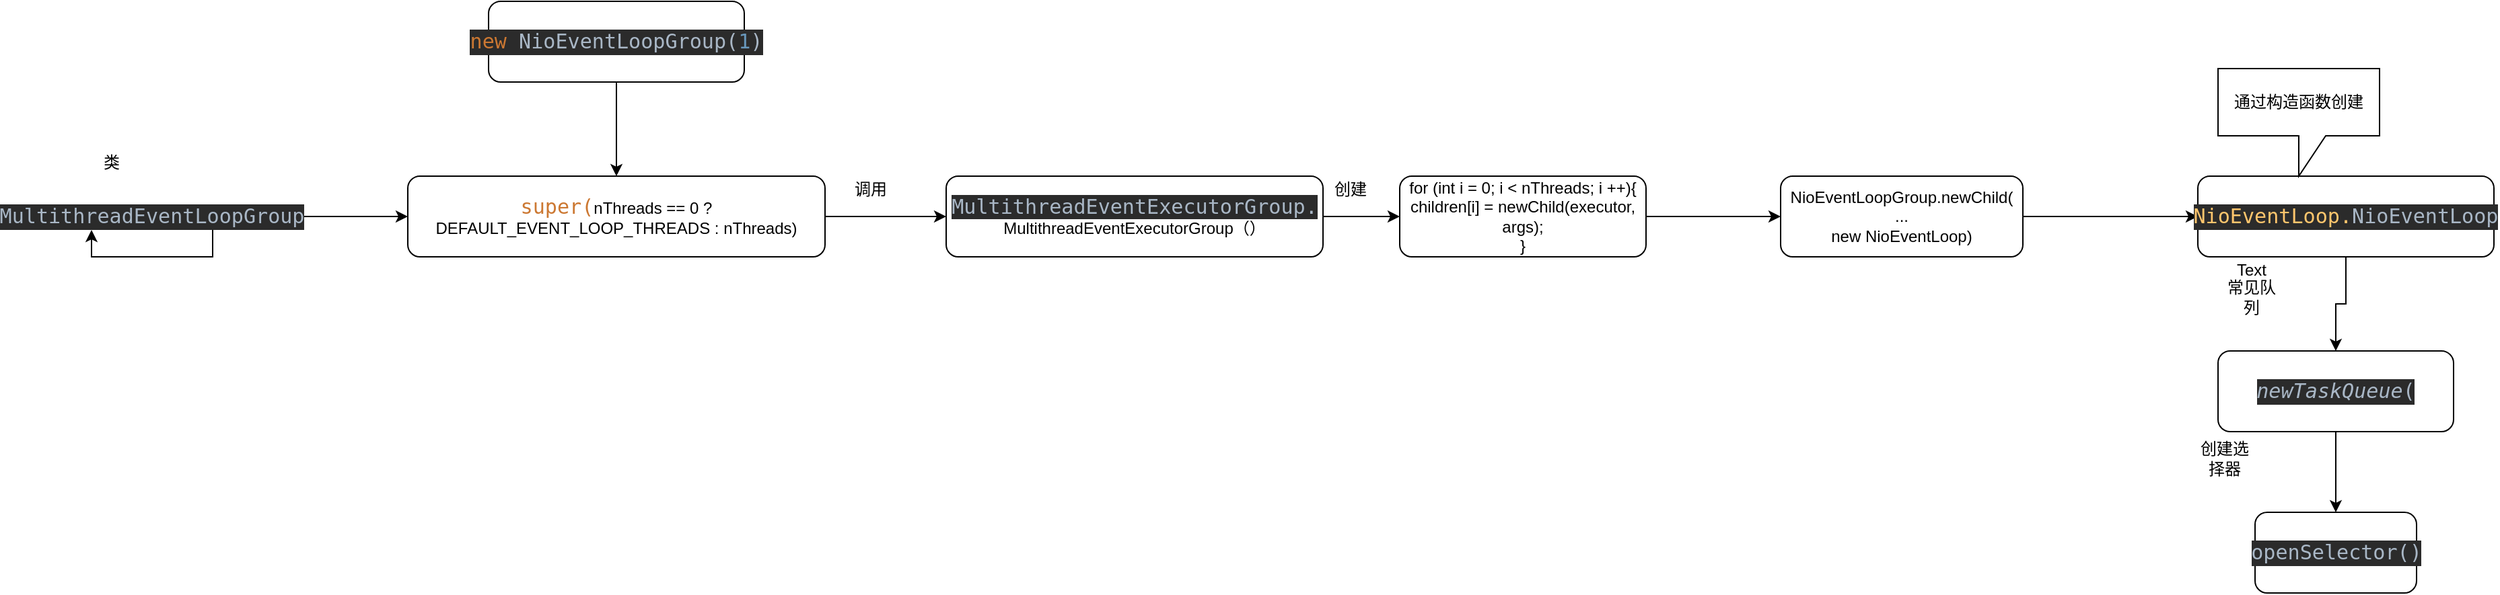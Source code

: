 <mxfile version="14.8.6" type="github">
  <diagram id="sQ2_xOrIo2J5PskeF1wW" name="Page-1">
    <mxGraphModel dx="1865" dy="556" grid="1" gridSize="10" guides="1" tooltips="1" connect="1" arrows="1" fold="1" page="1" pageScale="1" pageWidth="827" pageHeight="1169" math="0" shadow="0">
      <root>
        <mxCell id="0" />
        <mxCell id="1" parent="0" />
        <mxCell id="YsIxtehuJK2VJVfdKalm-3" style="edgeStyle=orthogonalEdgeStyle;rounded=0;orthogonalLoop=1;jettySize=auto;html=1;" edge="1" parent="1" source="YsIxtehuJK2VJVfdKalm-1" target="YsIxtehuJK2VJVfdKalm-2">
          <mxGeometry relative="1" as="geometry" />
        </mxCell>
        <mxCell id="YsIxtehuJK2VJVfdKalm-1" value="&lt;pre style=&quot;background-color: #2b2b2b ; color: #a9b7c6 ; font-family: &amp;#34;jetbrains mono&amp;#34; , monospace ; font-size: 11.3pt&quot;&gt;&lt;span style=&quot;color: #cc7832&quot;&gt;new &lt;/span&gt;NioEventLoopGroup(&lt;span style=&quot;color: #6897bb&quot;&gt;1&lt;/span&gt;)&lt;/pre&gt;" style="rounded=1;whiteSpace=wrap;html=1;" vertex="1" parent="1">
          <mxGeometry x="150" y="150" width="190" height="60" as="geometry" />
        </mxCell>
        <mxCell id="YsIxtehuJK2VJVfdKalm-9" style="edgeStyle=orthogonalEdgeStyle;rounded=0;orthogonalLoop=1;jettySize=auto;html=1;entryX=0;entryY=0.5;entryDx=0;entryDy=0;" edge="1" parent="1" source="YsIxtehuJK2VJVfdKalm-2" target="YsIxtehuJK2VJVfdKalm-8">
          <mxGeometry relative="1" as="geometry" />
        </mxCell>
        <mxCell id="YsIxtehuJK2VJVfdKalm-2" value="&lt;font color=&quot;#cc7832&quot; face=&quot;jetbrains mono, monospace&quot;&gt;&lt;span style=&quot;font-size: 15.067px&quot;&gt;super(&lt;/span&gt;&lt;/font&gt;nThreads == 0 ? DEFAULT_EVENT_LOOP_THREADS : nThreads)" style="rounded=1;whiteSpace=wrap;html=1;" vertex="1" parent="1">
          <mxGeometry x="90" y="280" width="310" height="60" as="geometry" />
        </mxCell>
        <mxCell id="YsIxtehuJK2VJVfdKalm-6" style="edgeStyle=orthogonalEdgeStyle;rounded=0;orthogonalLoop=1;jettySize=auto;html=1;entryX=0;entryY=0.5;entryDx=0;entryDy=0;" edge="1" parent="1" source="YsIxtehuJK2VJVfdKalm-4" target="YsIxtehuJK2VJVfdKalm-2">
          <mxGeometry relative="1" as="geometry" />
        </mxCell>
        <mxCell id="YsIxtehuJK2VJVfdKalm-4" value="&lt;pre style=&quot;background-color: #2b2b2b ; color: #a9b7c6 ; font-family: &amp;#34;jetbrains mono&amp;#34; , monospace ; font-size: 11.3pt&quot;&gt;MultithreadEventLoopGroup&lt;/pre&gt;" style="text;html=1;strokeColor=none;fillColor=none;align=center;verticalAlign=middle;whiteSpace=wrap;rounded=0;" vertex="1" parent="1">
          <mxGeometry x="-190" y="300" width="180" height="20" as="geometry" />
        </mxCell>
        <mxCell id="YsIxtehuJK2VJVfdKalm-5" value="类" style="text;html=1;strokeColor=none;fillColor=none;align=center;verticalAlign=middle;whiteSpace=wrap;rounded=0;" vertex="1" parent="1">
          <mxGeometry x="-150" y="260" width="40" height="20" as="geometry" />
        </mxCell>
        <mxCell id="YsIxtehuJK2VJVfdKalm-7" style="edgeStyle=orthogonalEdgeStyle;rounded=0;orthogonalLoop=1;jettySize=auto;html=1;exitX=0.75;exitY=1;exitDx=0;exitDy=0;entryX=0.25;entryY=1;entryDx=0;entryDy=0;" edge="1" parent="1" source="YsIxtehuJK2VJVfdKalm-4" target="YsIxtehuJK2VJVfdKalm-4">
          <mxGeometry relative="1" as="geometry" />
        </mxCell>
        <mxCell id="YsIxtehuJK2VJVfdKalm-12" value="" style="edgeStyle=orthogonalEdgeStyle;rounded=0;orthogonalLoop=1;jettySize=auto;html=1;" edge="1" parent="1" source="YsIxtehuJK2VJVfdKalm-8" target="YsIxtehuJK2VJVfdKalm-11">
          <mxGeometry relative="1" as="geometry" />
        </mxCell>
        <mxCell id="YsIxtehuJK2VJVfdKalm-8" value="&lt;span style=&quot;background-color: rgb(43 , 43 , 43) ; color: rgb(169 , 183 , 198) ; font-family: &amp;#34;jetbrains mono&amp;#34; , monospace ; font-size: 11.3pt&quot;&gt;MultithreadEventExecutorGroup.&lt;br&gt;&lt;/span&gt;MultithreadEventExecutorGroup（）" style="rounded=1;whiteSpace=wrap;html=1;" vertex="1" parent="1">
          <mxGeometry x="490" y="280" width="280" height="60" as="geometry" />
        </mxCell>
        <mxCell id="YsIxtehuJK2VJVfdKalm-10" value="调用" style="text;html=1;strokeColor=none;fillColor=none;align=center;verticalAlign=middle;whiteSpace=wrap;rounded=0;" vertex="1" parent="1">
          <mxGeometry x="414" y="280" width="40" height="20" as="geometry" />
        </mxCell>
        <mxCell id="YsIxtehuJK2VJVfdKalm-15" style="edgeStyle=orthogonalEdgeStyle;rounded=0;orthogonalLoop=1;jettySize=auto;html=1;entryX=0;entryY=0.5;entryDx=0;entryDy=0;" edge="1" parent="1" source="YsIxtehuJK2VJVfdKalm-11" target="YsIxtehuJK2VJVfdKalm-14">
          <mxGeometry relative="1" as="geometry" />
        </mxCell>
        <mxCell id="YsIxtehuJK2VJVfdKalm-11" value="for (int i = 0; i &amp;lt; nThreads; i ++){&lt;br&gt;children[i] = newChild(executor, args);&lt;br&gt;}" style="rounded=1;whiteSpace=wrap;html=1;" vertex="1" parent="1">
          <mxGeometry x="827" y="280" width="183" height="60" as="geometry" />
        </mxCell>
        <mxCell id="YsIxtehuJK2VJVfdKalm-13" value="创建" style="text;html=1;align=center;verticalAlign=middle;resizable=0;points=[];autosize=1;strokeColor=none;" vertex="1" parent="1">
          <mxGeometry x="770" y="280" width="40" height="20" as="geometry" />
        </mxCell>
        <mxCell id="YsIxtehuJK2VJVfdKalm-17" style="edgeStyle=orthogonalEdgeStyle;rounded=0;orthogonalLoop=1;jettySize=auto;html=1;entryX=0;entryY=0.5;entryDx=0;entryDy=0;" edge="1" parent="1" source="YsIxtehuJK2VJVfdKalm-14" target="YsIxtehuJK2VJVfdKalm-16">
          <mxGeometry relative="1" as="geometry" />
        </mxCell>
        <mxCell id="YsIxtehuJK2VJVfdKalm-14" value="&lt;div&gt;NioEventLoopGroup.newChild(&lt;/div&gt;&lt;div&gt;...&lt;/div&gt;&lt;div&gt;new NioEventLoop)&lt;/div&gt;" style="rounded=1;whiteSpace=wrap;html=1;" vertex="1" parent="1">
          <mxGeometry x="1110" y="280" width="180" height="60" as="geometry" />
        </mxCell>
        <mxCell id="YsIxtehuJK2VJVfdKalm-18" style="edgeStyle=orthogonalEdgeStyle;rounded=0;orthogonalLoop=1;jettySize=auto;html=1;" edge="1" parent="1" source="YsIxtehuJK2VJVfdKalm-16" target="YsIxtehuJK2VJVfdKalm-19">
          <mxGeometry relative="1" as="geometry">
            <mxPoint x="1530" y="390" as="targetPoint" />
          </mxGeometry>
        </mxCell>
        <mxCell id="YsIxtehuJK2VJVfdKalm-16" value="&lt;pre style=&quot;background-color: #2b2b2b ; color: #a9b7c6 ; font-family: &amp;#34;jetbrains mono&amp;#34; , monospace ; font-size: 11.3pt&quot;&gt;&lt;span style=&quot;color: #ffc66d&quot;&gt;NioEventLoop.&lt;/span&gt;NioEventLoop&lt;/pre&gt;" style="rounded=1;whiteSpace=wrap;html=1;" vertex="1" parent="1">
          <mxGeometry x="1420" y="280" width="220" height="60" as="geometry" />
        </mxCell>
        <mxCell id="YsIxtehuJK2VJVfdKalm-24" style="edgeStyle=orthogonalEdgeStyle;rounded=0;orthogonalLoop=1;jettySize=auto;html=1;" edge="1" parent="1" source="YsIxtehuJK2VJVfdKalm-19" target="YsIxtehuJK2VJVfdKalm-21">
          <mxGeometry relative="1" as="geometry" />
        </mxCell>
        <mxCell id="YsIxtehuJK2VJVfdKalm-19" value="&lt;pre style=&quot;background-color: #2b2b2b ; color: #a9b7c6 ; font-family: &amp;#34;jetbrains mono&amp;#34; , monospace ; font-size: 11.3pt&quot;&gt;&lt;span style=&quot;font-style: italic&quot;&gt;newTaskQueue&lt;/span&gt;(&lt;/pre&gt;" style="rounded=1;whiteSpace=wrap;html=1;" vertex="1" parent="1">
          <mxGeometry x="1435" y="410" width="175" height="60" as="geometry" />
        </mxCell>
        <mxCell id="YsIxtehuJK2VJVfdKalm-21" value="&lt;pre style=&quot;background-color: #2b2b2b ; color: #a9b7c6 ; font-family: &amp;#34;jetbrains mono&amp;#34; , monospace ; font-size: 11.3pt&quot;&gt;openSelector()&lt;/pre&gt;" style="rounded=1;whiteSpace=wrap;html=1;" vertex="1" parent="1">
          <mxGeometry x="1462.5" y="530" width="120" height="60" as="geometry" />
        </mxCell>
        <mxCell id="YsIxtehuJK2VJVfdKalm-22" value="常见队列" style="text;html=1;strokeColor=none;fillColor=none;align=center;verticalAlign=middle;whiteSpace=wrap;rounded=0;" vertex="1" parent="1">
          <mxGeometry x="1440" y="360" width="40" height="20" as="geometry" />
        </mxCell>
        <mxCell id="YsIxtehuJK2VJVfdKalm-23" value="创建选择器" style="text;html=1;strokeColor=none;fillColor=none;align=center;verticalAlign=middle;whiteSpace=wrap;rounded=0;" vertex="1" parent="1">
          <mxGeometry x="1420" y="480" width="40" height="20" as="geometry" />
        </mxCell>
        <mxCell id="YsIxtehuJK2VJVfdKalm-25" value="Text" style="text;html=1;strokeColor=none;fillColor=none;align=center;verticalAlign=middle;whiteSpace=wrap;rounded=0;" vertex="1" parent="1">
          <mxGeometry x="1440" y="340" width="40" height="20" as="geometry" />
        </mxCell>
        <mxCell id="YsIxtehuJK2VJVfdKalm-32" value="通过构造函数创建" style="shape=callout;whiteSpace=wrap;html=1;perimeter=calloutPerimeter;" vertex="1" parent="1">
          <mxGeometry x="1435" y="200" width="120" height="80" as="geometry" />
        </mxCell>
      </root>
    </mxGraphModel>
  </diagram>
</mxfile>
